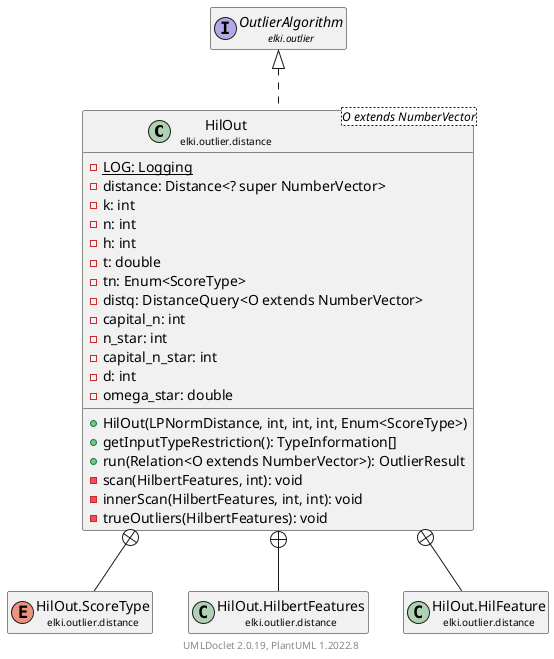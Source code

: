 @startuml
    remove .*\.(Instance|Par|Parameterizer|Factory)$
    set namespaceSeparator none
    hide empty fields
    hide empty methods

    class "<size:14>HilOut\n<size:10>elki.outlier.distance" as elki.outlier.distance.HilOut<O extends NumberVector> [[HilOut.html]] {
        {static} -LOG: Logging
        -distance: Distance<? super NumberVector>
        -k: int
        -n: int
        -h: int
        -t: double
        -tn: Enum<ScoreType>
        -distq: DistanceQuery<O extends NumberVector>
        -capital_n: int
        -n_star: int
        -capital_n_star: int
        -d: int
        -omega_star: double
        +HilOut(LPNormDistance, int, int, int, Enum<ScoreType>)
        +getInputTypeRestriction(): TypeInformation[]
        +run(Relation<O extends NumberVector>): OutlierResult
        -scan(HilbertFeatures, int): void
        -innerScan(HilbertFeatures, int, int): void
        -trueOutliers(HilbertFeatures): void
    }

    interface "<size:14>OutlierAlgorithm\n<size:10>elki.outlier" as elki.outlier.OutlierAlgorithm [[../OutlierAlgorithm.html]]
    enum "<size:14>HilOut.ScoreType\n<size:10>elki.outlier.distance" as elki.outlier.distance.HilOut.ScoreType [[HilOut.ScoreType.html]]
    class "<size:14>HilOut.HilbertFeatures\n<size:10>elki.outlier.distance" as elki.outlier.distance.HilOut.HilbertFeatures [[HilOut.HilbertFeatures.html]]
    class "<size:14>HilOut.HilFeature\n<size:10>elki.outlier.distance" as elki.outlier.distance.HilOut.HilFeature [[HilOut.HilFeature.html]]
    class "<size:14>HilOut.Par\n<size:10>elki.outlier.distance" as elki.outlier.distance.HilOut.Par<O extends NumberVector>

    elki.outlier.OutlierAlgorithm <|.. elki.outlier.distance.HilOut
    elki.outlier.distance.HilOut +-- elki.outlier.distance.HilOut.ScoreType
    elki.outlier.distance.HilOut +-- elki.outlier.distance.HilOut.HilbertFeatures
    elki.outlier.distance.HilOut +-- elki.outlier.distance.HilOut.HilFeature
    elki.outlier.distance.HilOut +-- elki.outlier.distance.HilOut.Par

    center footer UMLDoclet 2.0.19, PlantUML 1.2022.8
@enduml
